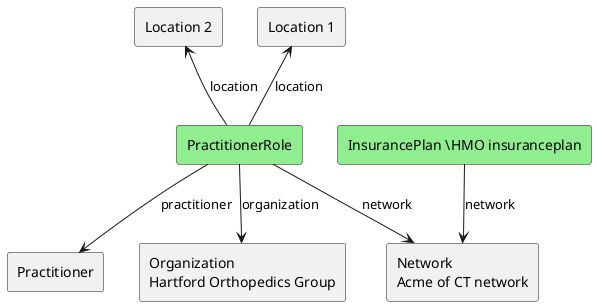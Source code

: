 @startuml

agent #LightGreen "PractitionerRole" as practitionerRole
agent "Practitioner" as practitioner
agent "Organization \nHartford Orthopedics Group" as organization1
agent "Network \nAcme of CT network" as network
agent #LightGreen "InsurancePlan \HMO insuranceplan" as insurancePlan


agent "Location 1" as location1
agent "Location 2" as location2

practitionerRole -down-> practitioner : "practitioner"
practitionerRole -down-> organization1 : "organization"
practitionerRole -down-> network : "network"
practitionerRole -up-> location1 : "location"
practitionerRole -up-> location2 : "location"

insurancePlan -down-> network : "network"



@enduml